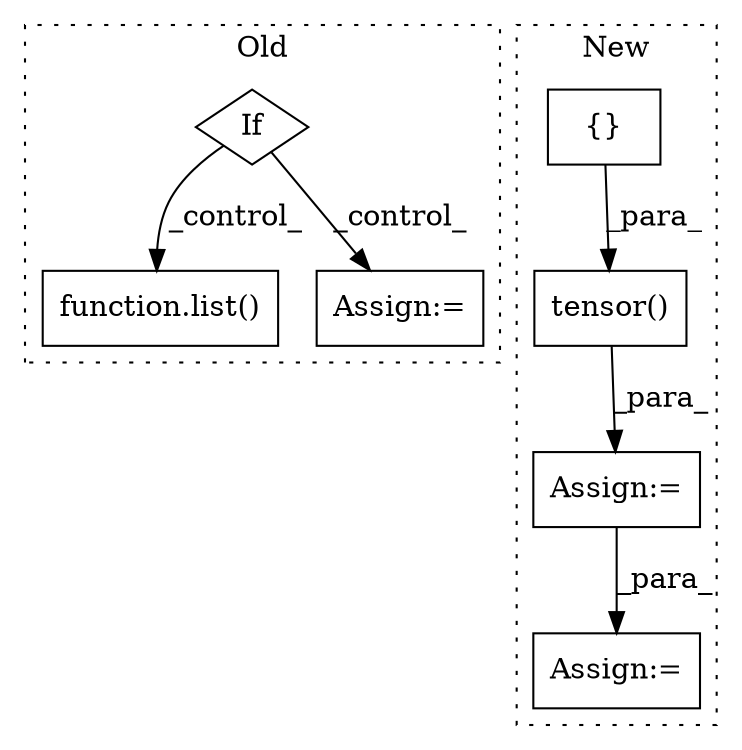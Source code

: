 digraph G {
subgraph cluster0 {
1 [label="function.list()" a="75" s="2659,2833" l="26,18" shape="box"];
5 [label="If" a="96" s="2189" l="3" shape="diamond"];
6 [label="Assign:=" a="68" s="2575" l="3" shape="box"];
label = "Old";
style="dotted";
}
subgraph cluster1 {
2 [label="tensor()" a="75" s="3321,3364" l="30,81" shape="box"];
3 [label="Assign:=" a="68" s="3318" l="3" shape="box"];
4 [label="{}" a="59" s="2888,2890" l="1,0" shape="box"];
7 [label="Assign:=" a="68" s="3463" l="3" shape="box"];
label = "New";
style="dotted";
}
2 -> 3 [label="_para_"];
3 -> 7 [label="_para_"];
4 -> 2 [label="_para_"];
5 -> 1 [label="_control_"];
5 -> 6 [label="_control_"];
}